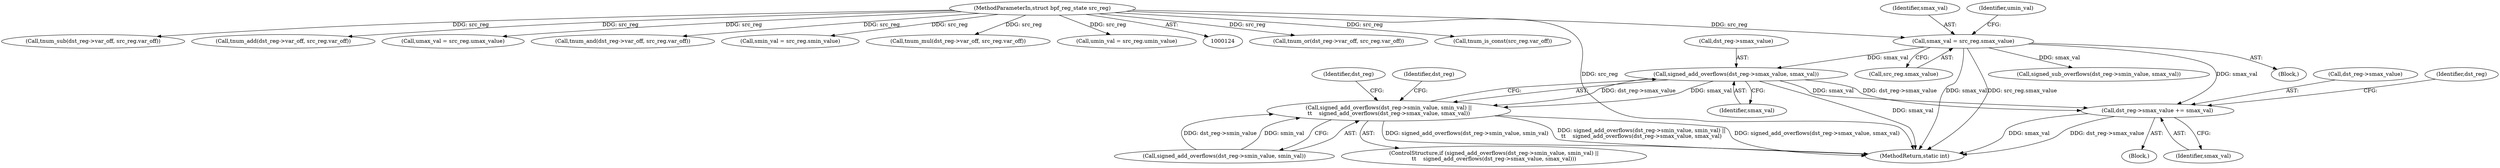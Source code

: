 digraph "0_linux_468f6eafa6c44cb2c5d8aad35e12f06c240a812a@pointer" {
"1000206" [label="(Call,signed_add_overflows(dst_reg->smax_value, smax_val))"];
"1000168" [label="(Call,smax_val = src_reg.smax_value)"];
"1000128" [label="(MethodParameterIn,struct bpf_reg_state src_reg)"];
"1000200" [label="(Call,signed_add_overflows(dst_reg->smin_value, smin_val) ||\n\t\t    signed_add_overflows(dst_reg->smax_value, smax_val))"];
"1000229" [label="(Call,dst_reg->smax_value += smax_val)"];
"1000206" [label="(Call,signed_add_overflows(dst_reg->smax_value, smax_val))"];
"1000223" [label="(Block,)"];
"1000563" [label="(Call,tnum_or(dst_reg->var_off, src_reg.var_off))"];
"1000185" [label="(Call,tnum_is_const(src_reg.var_off))"];
"1000354" [label="(Call,tnum_sub(dst_reg->var_off, src_reg.var_off))"];
"1000277" [label="(Call,tnum_add(dst_reg->var_off, src_reg.var_off))"];
"1000230" [label="(Call,dst_reg->smax_value)"];
"1000233" [label="(Identifier,smax_val)"];
"1000239" [label="(Identifier,dst_reg)"];
"1000178" [label="(Call,umax_val = src_reg.umax_value)"];
"1000201" [label="(Call,signed_add_overflows(dst_reg->smin_value, smin_val))"];
"1000168" [label="(Call,smax_val = src_reg.smax_value)"];
"1000169" [label="(Identifier,smax_val)"];
"1000129" [label="(Block,)"];
"1000474" [label="(Call,tnum_and(dst_reg->var_off, src_reg.var_off))"];
"1000199" [label="(ControlStructure,if (signed_add_overflows(dst_reg->smin_value, smin_val) ||\n\t\t    signed_add_overflows(dst_reg->smax_value, smax_val)))"];
"1000200" [label="(Call,signed_add_overflows(dst_reg->smin_value, smin_val) ||\n\t\t    signed_add_overflows(dst_reg->smax_value, smax_val))"];
"1000214" [label="(Identifier,dst_reg)"];
"1000771" [label="(MethodReturn,static int)"];
"1000174" [label="(Identifier,umin_val)"];
"1000210" [label="(Identifier,smax_val)"];
"1000226" [label="(Identifier,dst_reg)"];
"1000229" [label="(Call,dst_reg->smax_value += smax_val)"];
"1000163" [label="(Call,smin_val = src_reg.smin_value)"];
"1000367" [label="(Call,tnum_mul(dst_reg->var_off, src_reg.var_off))"];
"1000170" [label="(Call,src_reg.smax_value)"];
"1000173" [label="(Call,umin_val = src_reg.umin_value)"];
"1000128" [label="(MethodParameterIn,struct bpf_reg_state src_reg)"];
"1000207" [label="(Call,dst_reg->smax_value)"];
"1000288" [label="(Call,signed_sub_overflows(dst_reg->smin_value, smax_val))"];
"1000206" -> "1000200"  [label="AST: "];
"1000206" -> "1000210"  [label="CFG: "];
"1000207" -> "1000206"  [label="AST: "];
"1000210" -> "1000206"  [label="AST: "];
"1000200" -> "1000206"  [label="CFG: "];
"1000206" -> "1000771"  [label="DDG: smax_val"];
"1000206" -> "1000200"  [label="DDG: dst_reg->smax_value"];
"1000206" -> "1000200"  [label="DDG: smax_val"];
"1000168" -> "1000206"  [label="DDG: smax_val"];
"1000206" -> "1000229"  [label="DDG: smax_val"];
"1000206" -> "1000229"  [label="DDG: dst_reg->smax_value"];
"1000168" -> "1000129"  [label="AST: "];
"1000168" -> "1000170"  [label="CFG: "];
"1000169" -> "1000168"  [label="AST: "];
"1000170" -> "1000168"  [label="AST: "];
"1000174" -> "1000168"  [label="CFG: "];
"1000168" -> "1000771"  [label="DDG: smax_val"];
"1000168" -> "1000771"  [label="DDG: src_reg.smax_value"];
"1000128" -> "1000168"  [label="DDG: src_reg"];
"1000168" -> "1000229"  [label="DDG: smax_val"];
"1000168" -> "1000288"  [label="DDG: smax_val"];
"1000128" -> "1000124"  [label="AST: "];
"1000128" -> "1000771"  [label="DDG: src_reg"];
"1000128" -> "1000163"  [label="DDG: src_reg"];
"1000128" -> "1000173"  [label="DDG: src_reg"];
"1000128" -> "1000178"  [label="DDG: src_reg"];
"1000128" -> "1000185"  [label="DDG: src_reg"];
"1000128" -> "1000277"  [label="DDG: src_reg"];
"1000128" -> "1000354"  [label="DDG: src_reg"];
"1000128" -> "1000367"  [label="DDG: src_reg"];
"1000128" -> "1000474"  [label="DDG: src_reg"];
"1000128" -> "1000563"  [label="DDG: src_reg"];
"1000200" -> "1000199"  [label="AST: "];
"1000200" -> "1000201"  [label="CFG: "];
"1000201" -> "1000200"  [label="AST: "];
"1000214" -> "1000200"  [label="CFG: "];
"1000226" -> "1000200"  [label="CFG: "];
"1000200" -> "1000771"  [label="DDG: signed_add_overflows(dst_reg->smin_value, smin_val)"];
"1000200" -> "1000771"  [label="DDG: signed_add_overflows(dst_reg->smin_value, smin_val) ||\n\t\t    signed_add_overflows(dst_reg->smax_value, smax_val)"];
"1000200" -> "1000771"  [label="DDG: signed_add_overflows(dst_reg->smax_value, smax_val)"];
"1000201" -> "1000200"  [label="DDG: dst_reg->smin_value"];
"1000201" -> "1000200"  [label="DDG: smin_val"];
"1000229" -> "1000223"  [label="AST: "];
"1000229" -> "1000233"  [label="CFG: "];
"1000230" -> "1000229"  [label="AST: "];
"1000233" -> "1000229"  [label="AST: "];
"1000239" -> "1000229"  [label="CFG: "];
"1000229" -> "1000771"  [label="DDG: smax_val"];
"1000229" -> "1000771"  [label="DDG: dst_reg->smax_value"];
}
